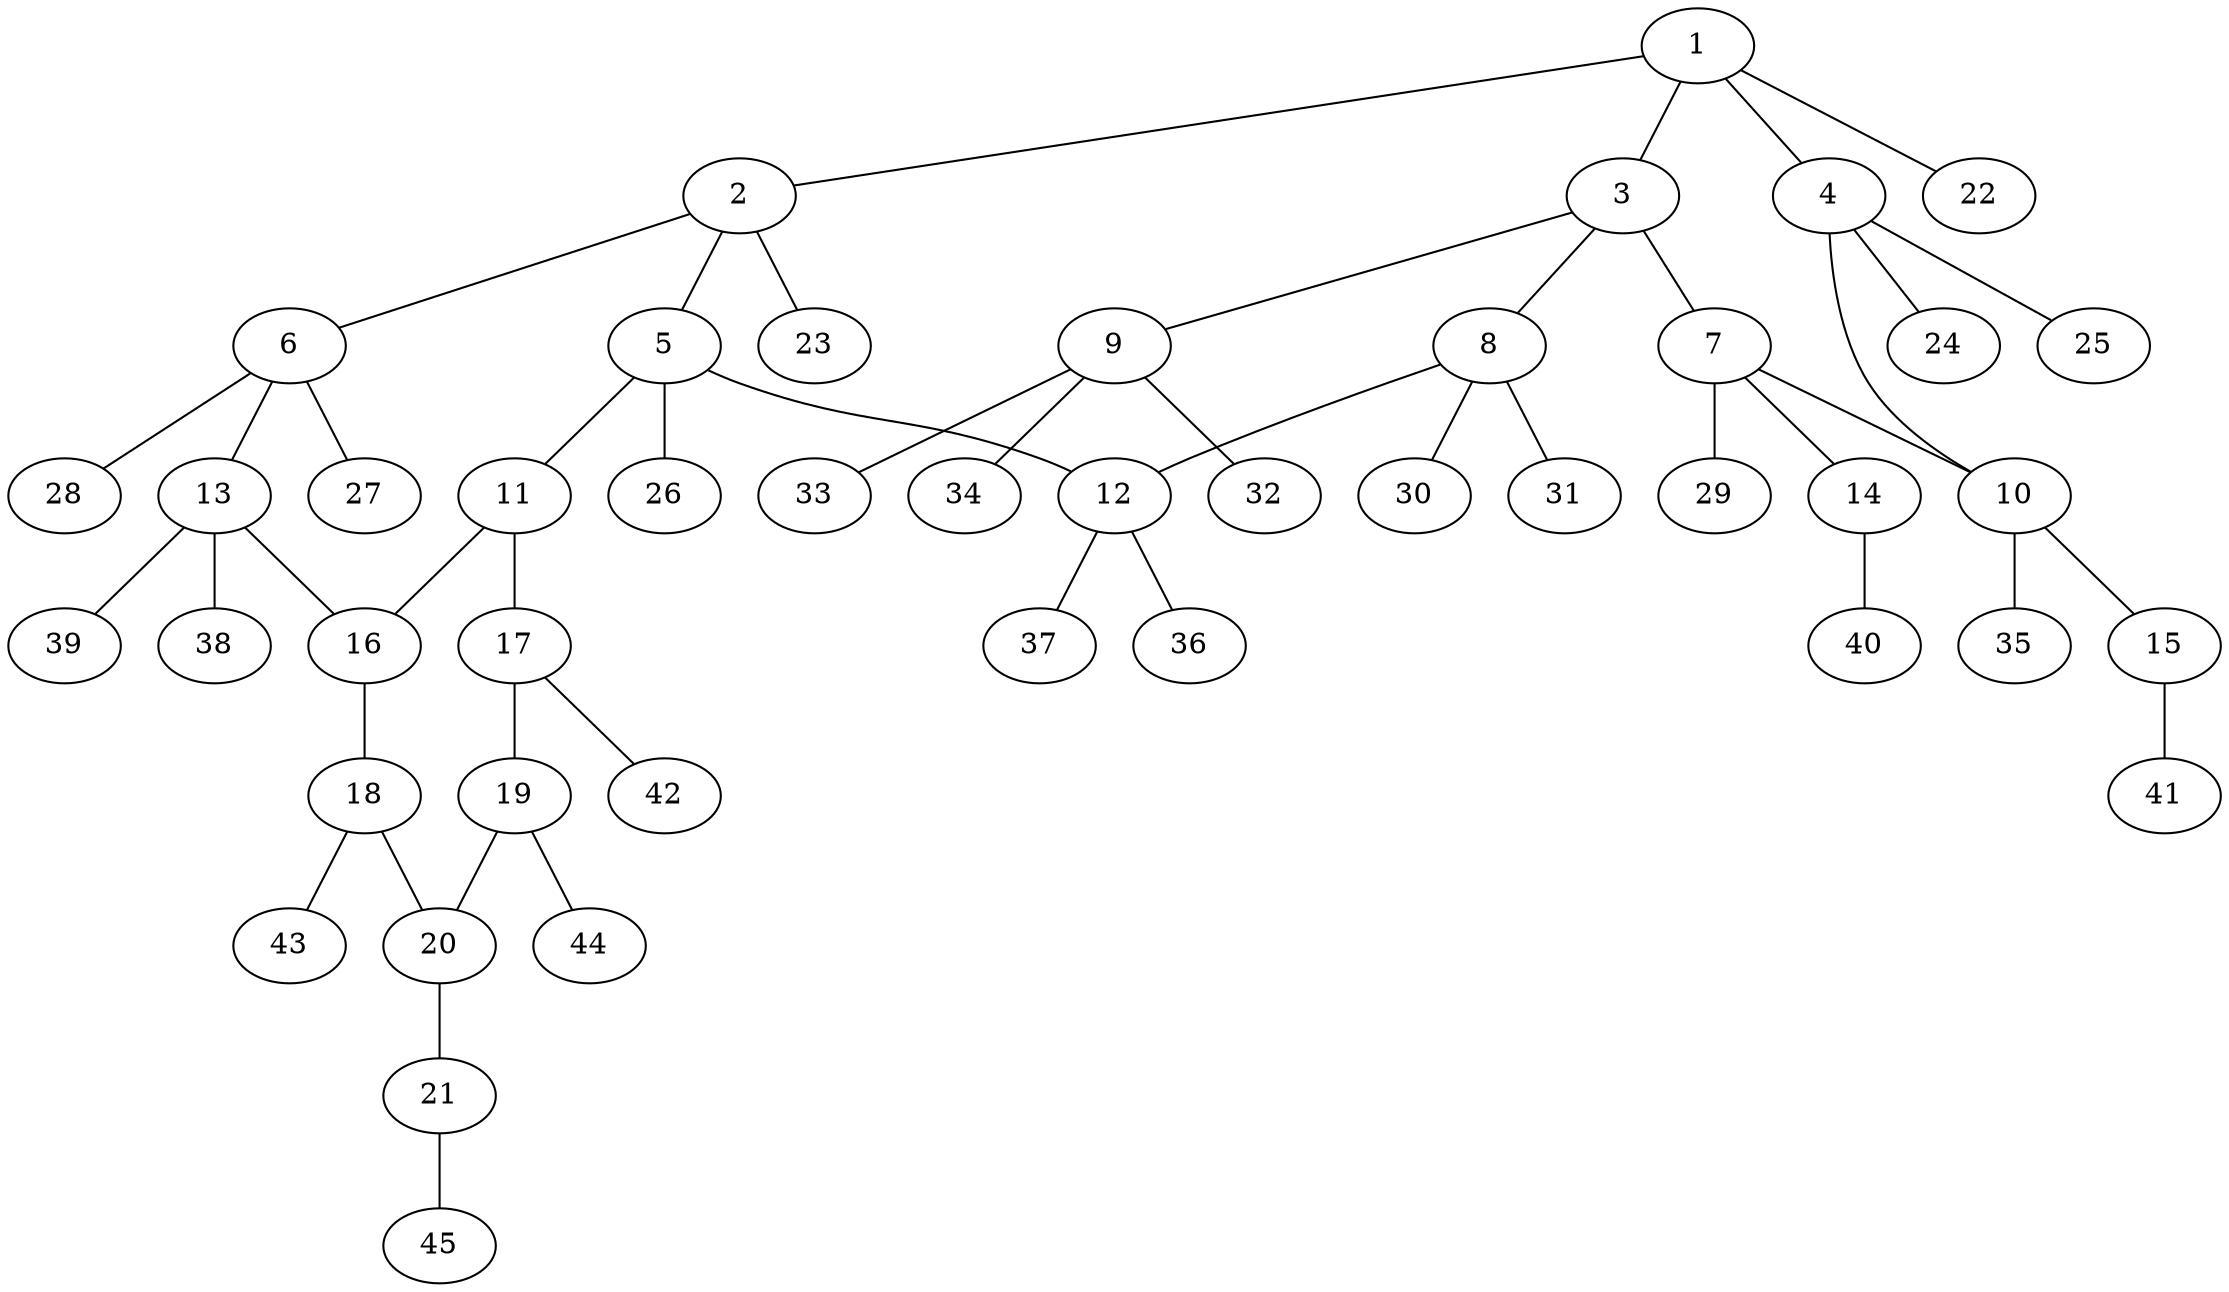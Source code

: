 graph molecule_4093 {
	1	 [chem=C];
	2	 [chem=C];
	1 -- 2	 [valence=1];
	3	 [chem=C];
	1 -- 3	 [valence=1];
	4	 [chem=C];
	1 -- 4	 [valence=1];
	22	 [chem=H];
	1 -- 22	 [valence=1];
	5	 [chem=C];
	2 -- 5	 [valence=1];
	6	 [chem=C];
	2 -- 6	 [valence=1];
	23	 [chem=H];
	2 -- 23	 [valence=1];
	7	 [chem=C];
	3 -- 7	 [valence=1];
	8	 [chem=C];
	3 -- 8	 [valence=1];
	9	 [chem=C];
	3 -- 9	 [valence=1];
	10	 [chem=C];
	4 -- 10	 [valence=1];
	24	 [chem=H];
	4 -- 24	 [valence=1];
	25	 [chem=H];
	4 -- 25	 [valence=1];
	11	 [chem=C];
	5 -- 11	 [valence=1];
	12	 [chem=C];
	5 -- 12	 [valence=1];
	26	 [chem=H];
	5 -- 26	 [valence=1];
	13	 [chem=C];
	6 -- 13	 [valence=1];
	27	 [chem=H];
	6 -- 27	 [valence=1];
	28	 [chem=H];
	6 -- 28	 [valence=1];
	7 -- 10	 [valence=1];
	14	 [chem=O];
	7 -- 14	 [valence=1];
	29	 [chem=H];
	7 -- 29	 [valence=1];
	8 -- 12	 [valence=1];
	30	 [chem=H];
	8 -- 30	 [valence=1];
	31	 [chem=H];
	8 -- 31	 [valence=1];
	32	 [chem=H];
	9 -- 32	 [valence=1];
	33	 [chem=H];
	9 -- 33	 [valence=1];
	34	 [chem=H];
	9 -- 34	 [valence=1];
	15	 [chem=O];
	10 -- 15	 [valence=1];
	35	 [chem=H];
	10 -- 35	 [valence=1];
	16	 [chem=C];
	11 -- 16	 [valence=2];
	17	 [chem=C];
	11 -- 17	 [valence=1];
	36	 [chem=H];
	12 -- 36	 [valence=1];
	37	 [chem=H];
	12 -- 37	 [valence=1];
	13 -- 16	 [valence=1];
	38	 [chem=H];
	13 -- 38	 [valence=1];
	39	 [chem=H];
	13 -- 39	 [valence=1];
	40	 [chem=H];
	14 -- 40	 [valence=1];
	41	 [chem=H];
	15 -- 41	 [valence=1];
	18	 [chem=C];
	16 -- 18	 [valence=1];
	19	 [chem=C];
	17 -- 19	 [valence=2];
	42	 [chem=H];
	17 -- 42	 [valence=1];
	20	 [chem=C];
	18 -- 20	 [valence=2];
	43	 [chem=H];
	18 -- 43	 [valence=1];
	19 -- 20	 [valence=1];
	44	 [chem=H];
	19 -- 44	 [valence=1];
	21	 [chem=O];
	20 -- 21	 [valence=1];
	45	 [chem=H];
	21 -- 45	 [valence=1];
}
